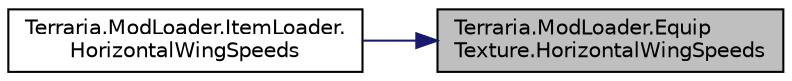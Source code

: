 digraph "Terraria.ModLoader.EquipTexture.HorizontalWingSpeeds"
{
 // LATEX_PDF_SIZE
  edge [fontname="Helvetica",fontsize="10",labelfontname="Helvetica",labelfontsize="10"];
  node [fontname="Helvetica",fontsize="10",shape=record];
  rankdir="RL";
  Node1 [label="Terraria.ModLoader.Equip\lTexture.HorizontalWingSpeeds",height=0.2,width=0.4,color="black", fillcolor="grey75", style="filled", fontcolor="black",tooltip="Allows you to modify horizontal wing speeds."];
  Node1 -> Node2 [dir="back",color="midnightblue",fontsize="10",style="solid",fontname="Helvetica"];
  Node2 [label="Terraria.ModLoader.ItemLoader.\lHorizontalWingSpeeds",height=0.2,width=0.4,color="black", fillcolor="white", style="filled",URL="$class_terraria_1_1_mod_loader_1_1_item_loader.html#ad0e201a10ba3a7c2dabefebac13b4eb9",tooltip="If the player is using wings, this uses the result of GetWing, and calls ModItem.HorizontalWingSpeeds..."];
}
